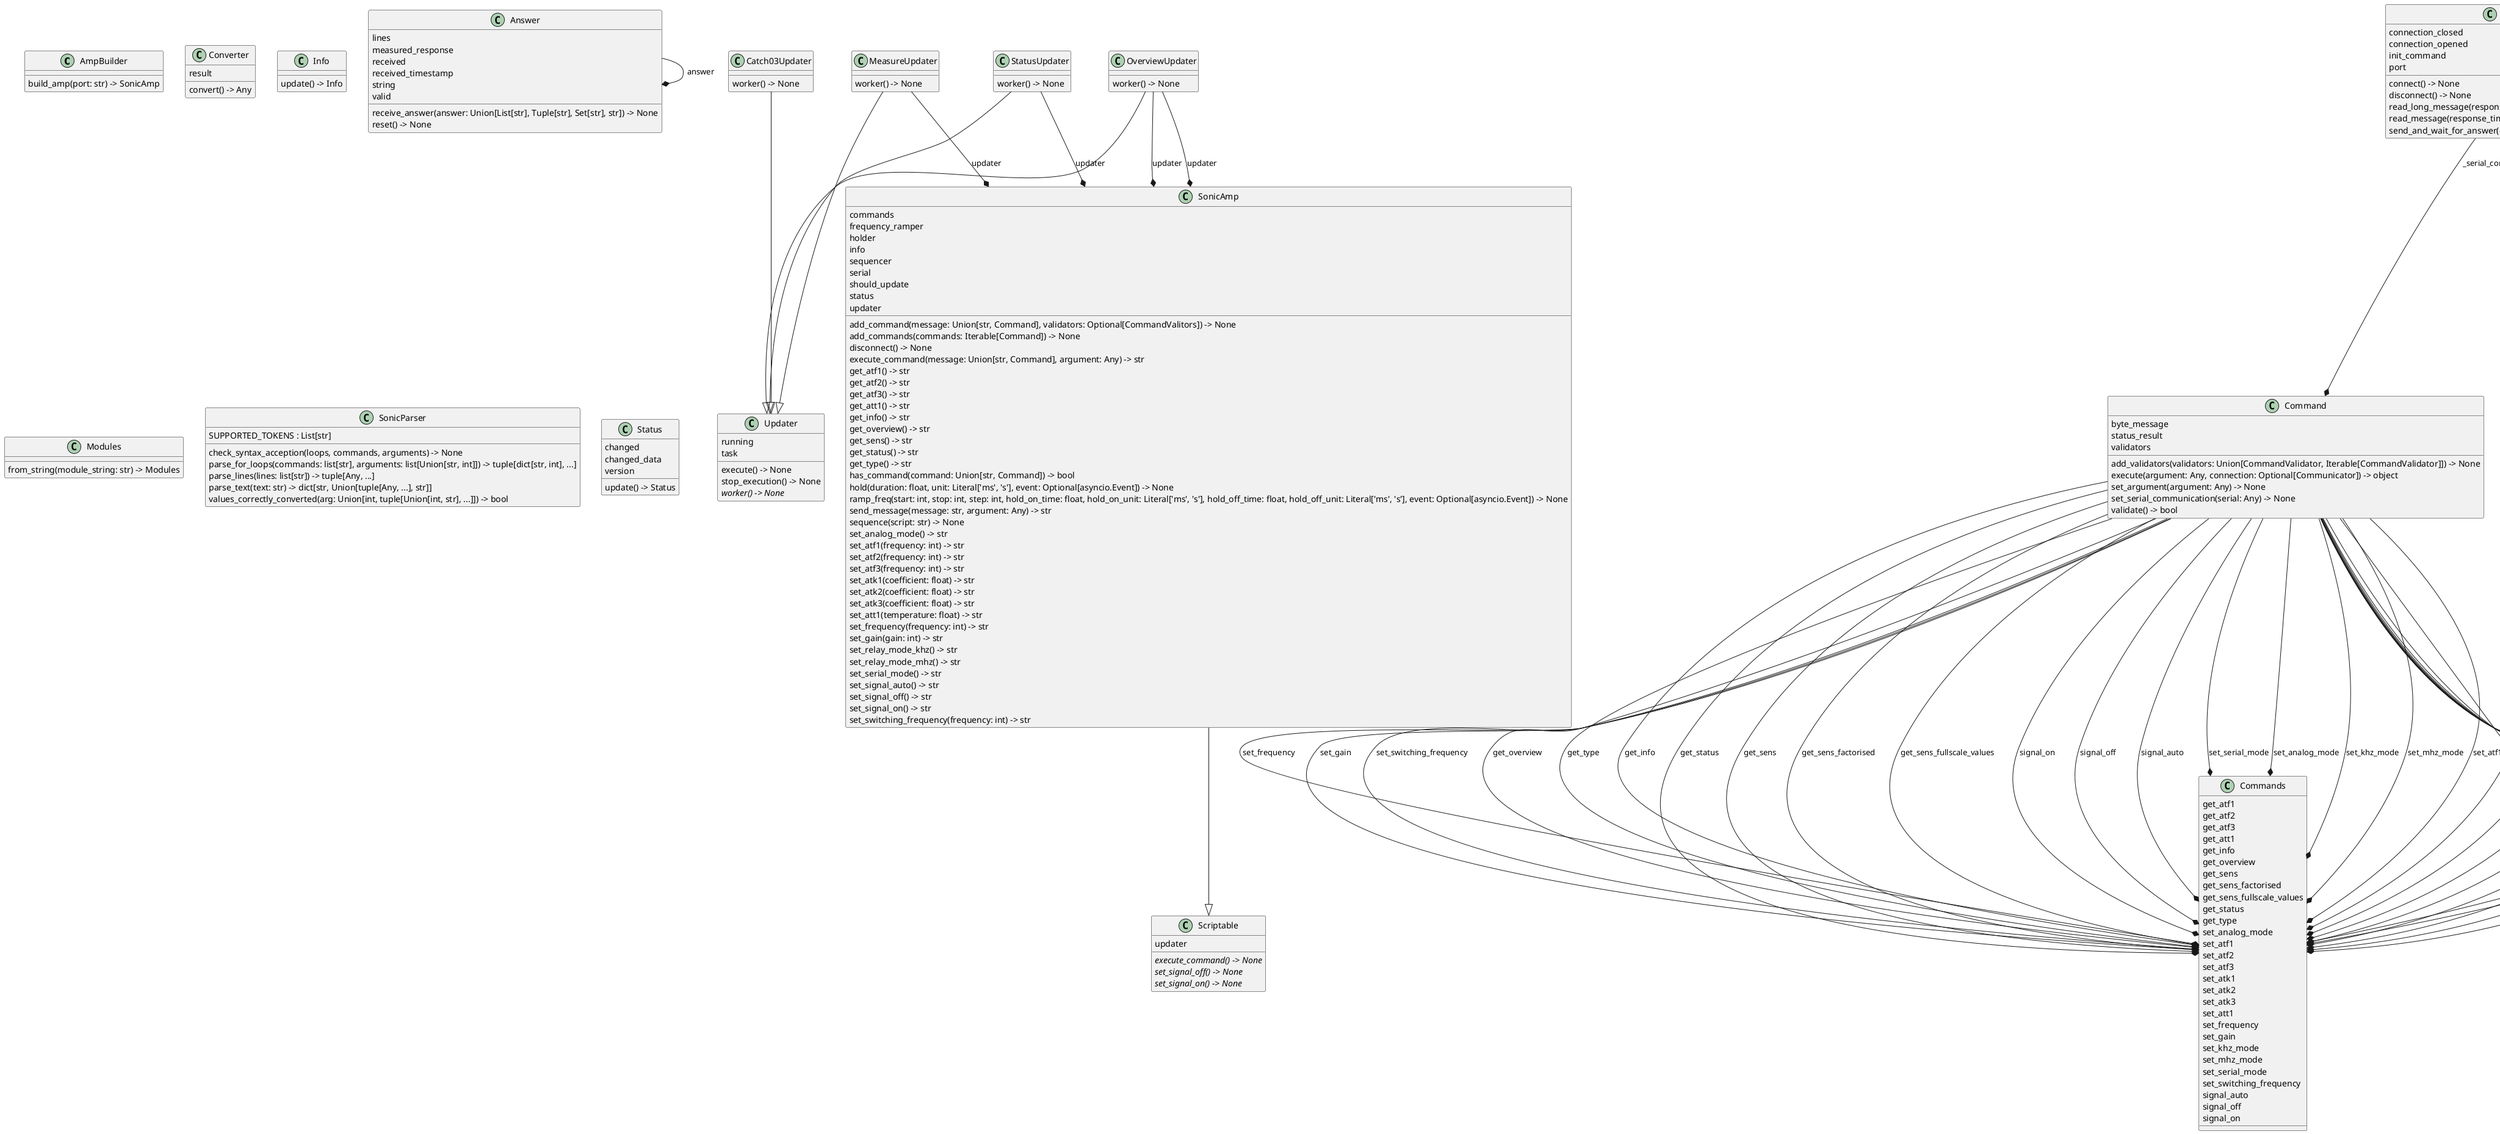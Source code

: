 @startuml classes
set namespaceSeparator none
class "AmpBuilder" as soniccontrol.sonicpackage.builder.AmpBuilder {
  build_amp(port: str) -> SonicAmp
}
class "Answer" as soniccontrol.sonicpackage.command.Answer {
  lines
  measured_response
  received
  received_timestamp
  string
  valid
  receive_answer(answer: Union[List[str], Tuple[str], Set[str], str]) -> None
  reset() -> None
}
class "Catch03Updater" as soniccontrol.sonicpackage.sonicamp_.Catch03Updater {
  worker() -> None
}
class "Command" as soniccontrol.sonicpackage.command.Command {
  byte_message
  status_result
  validators
  add_validators(validators: Union[CommandValidator, Iterable[CommandValidator]]) -> None
  execute(argument: Any, connection: Optional[Communicator]) -> object
  set_argument(argument: Any) -> None
  set_serial_communication(serial: Any) -> None
  validate() -> bool
}
class "CommandValidator" as soniccontrol.sonicpackage.command.CommandValidator {
  result
  accepts(data: str) -> bool
  generate_named_pattern(pattern: str, keywords: List[str]) -> str
}
class "Commands" as soniccontrol.sonicpackage.commands.Commands {
  get_atf1
  get_atf2
  get_atf3
  get_att1
  get_info
  get_overview
  get_sens
  get_sens_factorised
  get_sens_fullscale_values
  get_status
  get_type
  set_analog_mode
  set_atf1
  set_atf2
  set_atf3
  set_atk1
  set_atk2
  set_atk3
  set_att1
  set_frequency
  set_gain
  set_khz_mode
  set_mhz_mode
  set_serial_mode
  set_switching_frequency
  signal_auto
  signal_off
  signal_on
}
class "Communicator" as soniccontrol.sonicpackage.interfaces.Communicator {
  connection_opened
  {abstract}connect()
  disconnect() -> None
  {abstract}read_message(timeout: Optional[float]) -> Any
  {abstract}send_and_wait_for_answer(message: Sendable) -> None
}
class "Converter" as soniccontrol.sonicpackage.command.Converter {
  result
  convert() -> Any
}
class "Holder" as soniccontrol.sonicpackage.scripts.Holder {
  duration
  remaining_time
  running
  unit
  execute(duration: float, unit: Literal['ms', 's'], external_event: Optional[asyncio.Event]) -> None
  reset(duration: Optional[float], unit: Literal['ms', 's'], external_event: Optional[asyncio.Event]) -> None
}
class "Info" as soniccontrol.sonicpackage.amp_data.Info {
  update() -> Info
}
class "MeasureUpdater" as soniccontrol.sonicpackage.sonicamp_.MeasureUpdater {
  worker() -> None
}
class "Modules" as soniccontrol.sonicpackage.amp_data.Modules {
  from_string(module_string: str) -> Modules
}
class "OverviewUpdater" as soniccontrol.sonicpackage.sonicamp_.OverviewUpdater {
  worker() -> None
}
class "Ramper" as soniccontrol.sonicpackage.scripts.Ramper {
  current_value
  running
  execute(ramp_values: RampTuple, hold_on: HoldTuple, hold_off: HoldTuple, external_event: Optional[asyncio.Event]) -> None
  ramp() -> None
  reset(ramp_values: RampTuple, hold_on: HoldTuple, hold_off: HoldTuple, external_event: Optional[asyncio.Event]) -> None
}
class "Script" as soniccontrol.sonicpackage.interfaces.Script {
  running
  {abstract}execute() -> None
  stop_execution() -> None
}
class "Scriptable" as soniccontrol.sonicpackage.interfaces.Scriptable {
  updater
  {abstract}execute_command() -> None
  {abstract}set_signal_off() -> None
  {abstract}set_signal_on() -> None
}
class "Sendable" as soniccontrol.sonicpackage.interfaces.Sendable {
  byte_message
}
class "Sequencer" as soniccontrol.sonicpackage.scripts.Sequencer {
  command_changed
  current_command
  current_line
  running
  endloop_response() -> None
  execute(script: Optional[str], external_event: Optional[asyncio.Event]) -> None
  execute_command(line: int) -> None
  reset(script: str, external_event: Optional[asyncio.Event]) -> None
  startloop_response() -> None
}
class "SerialCommunicator" as soniccontrol.sonicpackage.serial_communicator.SerialCommunicator {
  connection_closed
  connection_opened
  init_command
  port
  connect() -> None
  disconnect() -> None
  read_long_message(response_time: float, reading_time: float) -> List[str]
  read_message(response_time: float) -> str
  send_and_wait_for_answer(command: Command) -> None
}
class "SonicAmp" as soniccontrol.sonicpackage.sonicamp_.SonicAmp {
  commands
  frequency_ramper
  holder
  info
  sequencer
  serial
  should_update
  status
  updater
  add_command(message: Union[str, Command], validators: Optional[CommandValitors]) -> None
  add_commands(commands: Iterable[Command]) -> None
  disconnect() -> None
  execute_command(message: Union[str, Command], argument: Any) -> str
  get_atf1() -> str
  get_atf2() -> str
  get_atf3() -> str
  get_att1() -> str
  get_info() -> str
  get_overview() -> str
  get_sens() -> str
  get_status() -> str
  get_type() -> str
  has_command(command: Union[str, Command]) -> bool
  hold(duration: float, unit: Literal['ms', 's'], event: Optional[asyncio.Event]) -> None
  ramp_freq(start: int, stop: int, step: int, hold_on_time: float, hold_on_unit: Literal['ms', 's'], hold_off_time: float, hold_off_unit: Literal['ms', 's'], event: Optional[asyncio.Event]) -> None
  send_message(message: str, argument: Any) -> str
  sequence(script: str) -> None
  set_analog_mode() -> str
  set_atf1(frequency: int) -> str
  set_atf2(frequency: int) -> str
  set_atf3(frequency: int) -> str
  set_atk1(coefficient: float) -> str
  set_atk2(coefficient: float) -> str
  set_atk3(coefficient: float) -> str
  set_att1(temperature: float) -> str
  set_frequency(frequency: int) -> str
  set_gain(gain: int) -> str
  set_relay_mode_khz() -> str
  set_relay_mode_mhz() -> str
  set_serial_mode() -> str
  set_signal_auto() -> str
  set_signal_off() -> str
  set_signal_on() -> str
  set_switching_frequency(frequency: int) -> str
}
class "SonicParser" as soniccontrol.sonicpackage.scripts.SonicParser {
  SUPPORTED_TOKENS : List[str]
  check_syntax_acception(loops, commands, arguments) -> None
  parse_for_loops(commands: list[str], arguments: list[Union[str, int]]) -> tuple[dict[str, int], ...]
  parse_lines(lines: list[str]) -> tuple[Any, ...]
  parse_text(text: str) -> dict[str, Union[tuple[Any, ...], str]]
  values_correctly_converted(arg: Union[int, tuple[Union[int, str], ...]]) -> bool
}
class "Status" as soniccontrol.sonicpackage.amp_data.Status {
  changed
  changed_data
  version
  update() -> Status
}
class "StatusUpdater" as soniccontrol.sonicpackage.sonicamp_.StatusUpdater {
  worker() -> None
}
class "Updater" as soniccontrol.sonicpackage.interfaces.Updater {
  running
  task
  execute() -> None
  stop_execution() -> None
  {abstract}worker() -> None
}
soniccontrol.sonicpackage.command.Command --|> soniccontrol.sonicpackage.interfaces.Sendable
soniccontrol.sonicpackage.scripts.Holder --|> soniccontrol.sonicpackage.interfaces.Script
soniccontrol.sonicpackage.scripts.Ramper --|> soniccontrol.sonicpackage.interfaces.Script
soniccontrol.sonicpackage.scripts.Sequencer --|> soniccontrol.sonicpackage.interfaces.Script
soniccontrol.sonicpackage.serial_communicator.SerialCommunicator --|> soniccontrol.sonicpackage.interfaces.Communicator
soniccontrol.sonicpackage.sonicamp_.Catch03Updater --|> soniccontrol.sonicpackage.interfaces.Updater
soniccontrol.sonicpackage.sonicamp_.MeasureUpdater --|> soniccontrol.sonicpackage.interfaces.Updater
soniccontrol.sonicpackage.sonicamp_.OverviewUpdater --|> soniccontrol.sonicpackage.interfaces.Updater
soniccontrol.sonicpackage.sonicamp_.SonicAmp --|> soniccontrol.sonicpackage.interfaces.Scriptable
soniccontrol.sonicpackage.sonicamp_.StatusUpdater --|> soniccontrol.sonicpackage.interfaces.Updater
soniccontrol.sonicpackage.command.Answer --* soniccontrol.sonicpackage.command.Answer : answer
soniccontrol.sonicpackage.command.CommandValidator --o soniccontrol.sonicpackage.command.CommandValidator : validators
soniccontrol.sonicpackage.serial_communicator.SerialCommunicator --* soniccontrol.sonicpackage.command.Command : _serial_communication
soniccontrol.sonicpackage.command.Command --* soniccontrol.sonicpackage.commands.Commands : set_frequency
soniccontrol.sonicpackage.command.Command --* soniccontrol.sonicpackage.commands.Commands : set_gain
soniccontrol.sonicpackage.command.Command --* soniccontrol.sonicpackage.commands.Commands : set_switching_frequency
soniccontrol.sonicpackage.command.Command --* soniccontrol.sonicpackage.commands.Commands : get_overview
soniccontrol.sonicpackage.command.Command --* soniccontrol.sonicpackage.commands.Commands : get_type
soniccontrol.sonicpackage.command.Command --* soniccontrol.sonicpackage.commands.Commands : get_info
soniccontrol.sonicpackage.command.Command --* soniccontrol.sonicpackage.commands.Commands : get_status
soniccontrol.sonicpackage.command.Command --* soniccontrol.sonicpackage.commands.Commands : get_sens
soniccontrol.sonicpackage.command.Command --* soniccontrol.sonicpackage.commands.Commands : get_sens_factorised
soniccontrol.sonicpackage.command.Command --* soniccontrol.sonicpackage.commands.Commands : get_sens_fullscale_values
soniccontrol.sonicpackage.command.Command --* soniccontrol.sonicpackage.commands.Commands : signal_on
soniccontrol.sonicpackage.command.Command --* soniccontrol.sonicpackage.commands.Commands : signal_off
soniccontrol.sonicpackage.command.Command --* soniccontrol.sonicpackage.commands.Commands : signal_auto
soniccontrol.sonicpackage.command.Command --* soniccontrol.sonicpackage.commands.Commands : set_serial_mode
soniccontrol.sonicpackage.command.Command --* soniccontrol.sonicpackage.commands.Commands : set_analog_mode
soniccontrol.sonicpackage.command.Command --* soniccontrol.sonicpackage.commands.Commands : set_khz_mode
soniccontrol.sonicpackage.command.Command --* soniccontrol.sonicpackage.commands.Commands : set_mhz_mode
soniccontrol.sonicpackage.command.Command --* soniccontrol.sonicpackage.commands.Commands : set_atf1
soniccontrol.sonicpackage.command.Command --* soniccontrol.sonicpackage.commands.Commands : get_atf1
soniccontrol.sonicpackage.command.Command --* soniccontrol.sonicpackage.commands.Commands : set_atk1
soniccontrol.sonicpackage.command.Command --* soniccontrol.sonicpackage.commands.Commands : set_atf2
soniccontrol.sonicpackage.command.Command --* soniccontrol.sonicpackage.commands.Commands : get_atf2
soniccontrol.sonicpackage.command.Command --* soniccontrol.sonicpackage.commands.Commands : set_atk2
soniccontrol.sonicpackage.command.Command --* soniccontrol.sonicpackage.commands.Commands : set_atf3
soniccontrol.sonicpackage.command.Command --* soniccontrol.sonicpackage.commands.Commands : get_atf3
soniccontrol.sonicpackage.command.Command --* soniccontrol.sonicpackage.commands.Commands : set_atk3
soniccontrol.sonicpackage.command.Command --* soniccontrol.sonicpackage.commands.Commands : set_att1
soniccontrol.sonicpackage.command.Command --* soniccontrol.sonicpackage.commands.Commands : get_att1
soniccontrol.sonicpackage.sonicamp_.MeasureUpdater --* soniccontrol.sonicpackage.sonicamp_.SonicAmp : updater
soniccontrol.sonicpackage.sonicamp_.OverviewUpdater --* soniccontrol.sonicpackage.sonicamp_.SonicAmp : updater
soniccontrol.sonicpackage.sonicamp_.OverviewUpdater --* soniccontrol.sonicpackage.sonicamp_.SonicAmp : updater
soniccontrol.sonicpackage.sonicamp_.StatusUpdater --* soniccontrol.sonicpackage.sonicamp_.SonicAmp : updater
@enduml
